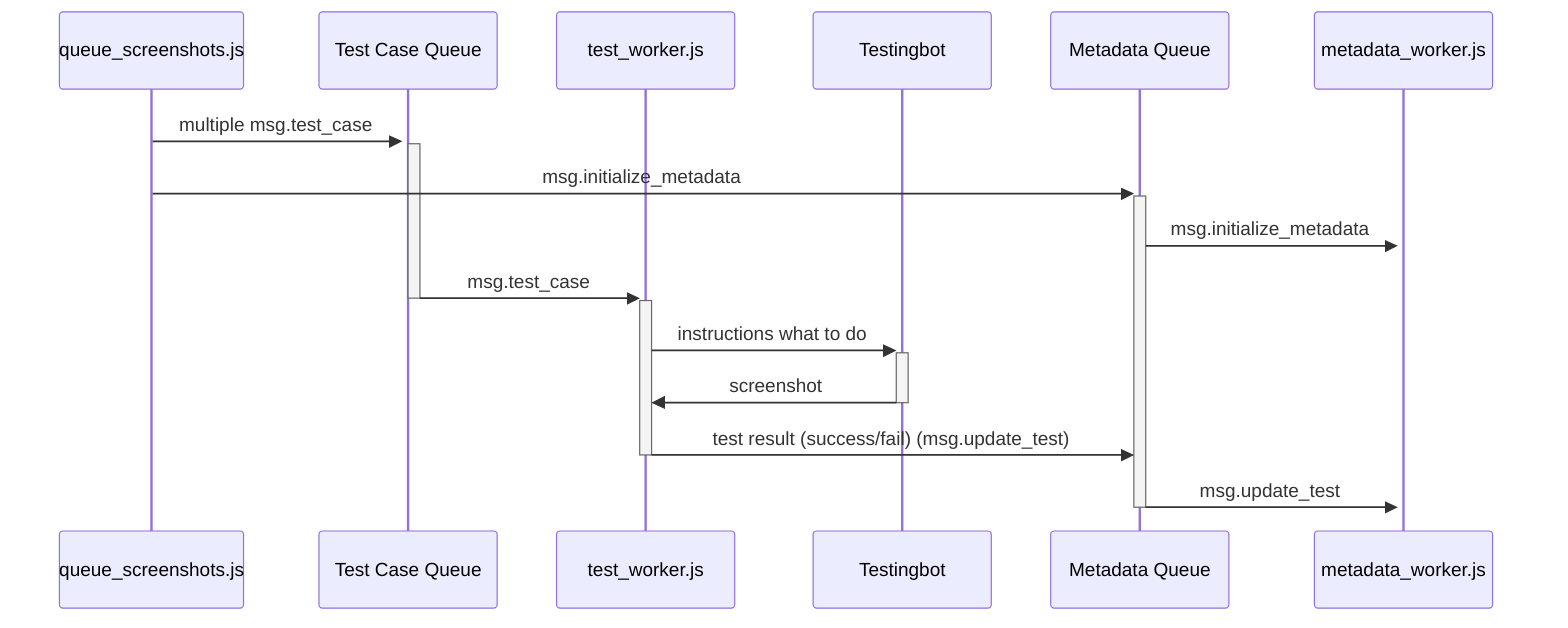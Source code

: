 sequenceDiagram
    participant queue_screenshots.js
    participant Test Case Queue
    participant test_worker.js
    participant Testingbot
    queue_screenshots.js->>+Test Case Queue: multiple msg.test_case
    activate Test Case Queue
    queue_screenshots.js->>+Metadata Queue: msg.initialize_metadata
    Metadata Queue->>+metadata_worker.js: msg.initialize_metadata
    Test Case Queue->>+test_worker.js: msg.test_case
    deactivate Test Case Queue
    test_worker.js->>+Testingbot: instructions what to do
    Testingbot->>-test_worker.js: screenshot
    test_worker.js->>-Metadata Queue: test result (success/fail) (msg.update_test)
    Metadata Queue->>-metadata_worker.js: msg.update_test